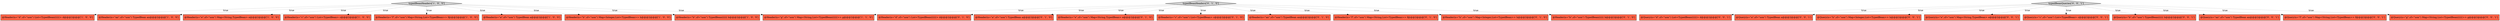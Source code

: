 digraph {
8 [style = filled, label = "@Header(n=\"d\",cf=\"uon\") List<TypedBean((((((> d@@@2@@@['1', '0', '0']", fillcolor = tomato, shape = box image = "AAA0AAABBB1BBB"];
9 [style = filled, label = "@Header(n=\"g\",cf=\"uon\") Map<String,List<TypedBean((((((>> g@@@2@@@['1', '1', '0']", fillcolor = tomato, shape = box image = "AAA0AAABBB1BBB"];
0 [style = filled, label = "@Header(n=\"an\",cf=\"uon\") TypedBean an@@@2@@@['1', '0', '0']", fillcolor = tomato, shape = box image = "AAA0AAABBB1BBB"];
23 [style = filled, label = "@Query(n=\"d\",cf=\"uon\") List<TypedBean((((((> d@@@2@@@['0', '0', '1']", fillcolor = tomato, shape = box image = "AAA0AAABBB3BBB"];
7 [style = filled, label = "@Header(n=\"e\",cf=\"uon\") Map<String,TypedBean> e@@@2@@@['1', '0', '0']", fillcolor = tomato, shape = box image = "AAA0AAABBB1BBB"];
4 [style = filled, label = "@Header(n=\"c\",cf=\"uon\") List<TypedBean> c@@@2@@@['1', '0', '0']", fillcolor = tomato, shape = box image = "AAA0AAABBB1BBB"];
3 [style = filled, label = "@Header(n=\"f\",cf=\"uon\") Map<String,List<TypedBean>> f@@@2@@@['1', '0', '0']", fillcolor = tomato, shape = box image = "AAA0AAABBB1BBB"];
28 [style = filled, label = "@Query(n=\"a\",cf=\"uon\") TypedBean a@@@2@@@['0', '0', '1']", fillcolor = tomato, shape = box image = "AAA0AAABBB3BBB"];
18 [style = filled, label = "typedBeanHeaders['0', '1', '0']", fillcolor = lightgray, shape = diamond image = "AAA0AAABBB2BBB"];
12 [style = filled, label = "@Header(n=\"d\",cf=\"uon\") List<TypedBean((((((> d@@@2@@@['0', '1', '0']", fillcolor = tomato, shape = box image = "AAA0AAABBB2BBB"];
17 [style = filled, label = "@Header(n=\"a\",cf=\"uon\") TypedBean a@@@2@@@['0', '1', '0']", fillcolor = tomato, shape = box image = "AAA0AAABBB2BBB"];
21 [style = filled, label = "@Query(n=\"h\",cf=\"uon\") Map<Integer,List<TypedBean>> h@@@2@@@['0', '0', '1']", fillcolor = tomato, shape = box image = "AAA0AAABBB3BBB"];
25 [style = filled, label = "typedBeanQueries['0', '0', '1']", fillcolor = lightgray, shape = diamond image = "AAA0AAABBB3BBB"];
24 [style = filled, label = "@Query(n=\"e\",cf=\"uon\") Map<String,TypedBean> e@@@2@@@['0', '0', '1']", fillcolor = tomato, shape = box image = "AAA0AAABBB3BBB"];
10 [style = filled, label = "@Header(n=\"e\",cf=\"uon\") Map<String,TypedBean> e@@@2@@@['0', '1', '0']", fillcolor = tomato, shape = box image = "AAA0AAABBB2BBB"];
22 [style = filled, label = "@Query(n=\"c\",cf=\"uon\") List<TypedBean> c@@@2@@@['0', '0', '1']", fillcolor = tomato, shape = box image = "AAA0AAABBB3BBB"];
27 [style = filled, label = "@Query(n=\"b\",cf=\"uon\") TypedBean(((((( b@@@2@@@['0', '0', '1']", fillcolor = tomato, shape = box image = "AAA0AAABBB3BBB"];
13 [style = filled, label = "@Header(n=\"c\",cf=\"uon\") List<TypedBean> c@@@2@@@['0', '1', '0']", fillcolor = tomato, shape = box image = "AAA0AAABBB2BBB"];
11 [style = filled, label = "@Header(n=\"an\",cf=\"uon\") TypedBean an@@@2@@@['0', '1', '0']", fillcolor = tomato, shape = box image = "AAA0AAABBB2BBB"];
5 [style = filled, label = "@Header(n=\"a\",cf=\"uon\") TypedBean a@@@2@@@['1', '0', '0']", fillcolor = tomato, shape = box image = "AAA0AAABBB1BBB"];
20 [style = filled, label = "@Query(n=\"an\",cf=\"uon\") TypedBean an@@@2@@@['0', '0', '1']", fillcolor = tomato, shape = box image = "AAA0AAABBB3BBB"];
14 [style = filled, label = "@Header(n=\"f\",cf=\"uon\") Map<String,List<TypedBean>> f@@@2@@@['0', '1', '0']", fillcolor = tomato, shape = box image = "AAA0AAABBB2BBB"];
19 [style = filled, label = "@Query(n=\"f\",cf=\"uon\") Map<String,List<TypedBean>> f@@@2@@@['0', '0', '1']", fillcolor = tomato, shape = box image = "AAA0AAABBB3BBB"];
1 [style = filled, label = "@Header(n=\"h\",cf=\"uon\") Map<Integer,List<TypedBean>> h@@@2@@@['1', '0', '0']", fillcolor = tomato, shape = box image = "AAA0AAABBB1BBB"];
6 [style = filled, label = "@Header(n=\"b\",cf=\"uon\") TypedBean(((((( b@@@2@@@['1', '0', '0']", fillcolor = tomato, shape = box image = "AAA0AAABBB1BBB"];
16 [style = filled, label = "@Header(n=\"h\",cf=\"uon\") Map<Integer,List<TypedBean>> h@@@2@@@['0', '1', '0']", fillcolor = tomato, shape = box image = "AAA0AAABBB2BBB"];
2 [style = filled, label = "typedBeanHeaders['1', '0', '0']", fillcolor = lightgray, shape = diamond image = "AAA0AAABBB1BBB"];
26 [style = filled, label = "@Query(n=\"g\",cf=\"uon\") Map<String,List<TypedBean((((((>> g@@@2@@@['0', '0', '1']", fillcolor = tomato, shape = box image = "AAA0AAABBB3BBB"];
15 [style = filled, label = "@Header(n=\"b\",cf=\"uon\") TypedBean(((((( b@@@2@@@['0', '1', '0']", fillcolor = tomato, shape = box image = "AAA0AAABBB2BBB"];
2->3 [style = dotted, label="true"];
2->0 [style = dotted, label="true"];
18->16 [style = dotted, label="true"];
18->15 [style = dotted, label="true"];
25->24 [style = dotted, label="true"];
25->28 [style = dotted, label="true"];
18->14 [style = dotted, label="true"];
18->10 [style = dotted, label="true"];
18->11 [style = dotted, label="true"];
18->12 [style = dotted, label="true"];
2->9 [style = dotted, label="true"];
2->6 [style = dotted, label="true"];
2->1 [style = dotted, label="true"];
2->7 [style = dotted, label="true"];
25->20 [style = dotted, label="true"];
18->9 [style = dotted, label="true"];
2->4 [style = dotted, label="true"];
25->22 [style = dotted, label="true"];
18->17 [style = dotted, label="true"];
25->23 [style = dotted, label="true"];
2->5 [style = dotted, label="true"];
25->27 [style = dotted, label="true"];
25->19 [style = dotted, label="true"];
25->26 [style = dotted, label="true"];
2->8 [style = dotted, label="true"];
25->21 [style = dotted, label="true"];
18->13 [style = dotted, label="true"];
}
